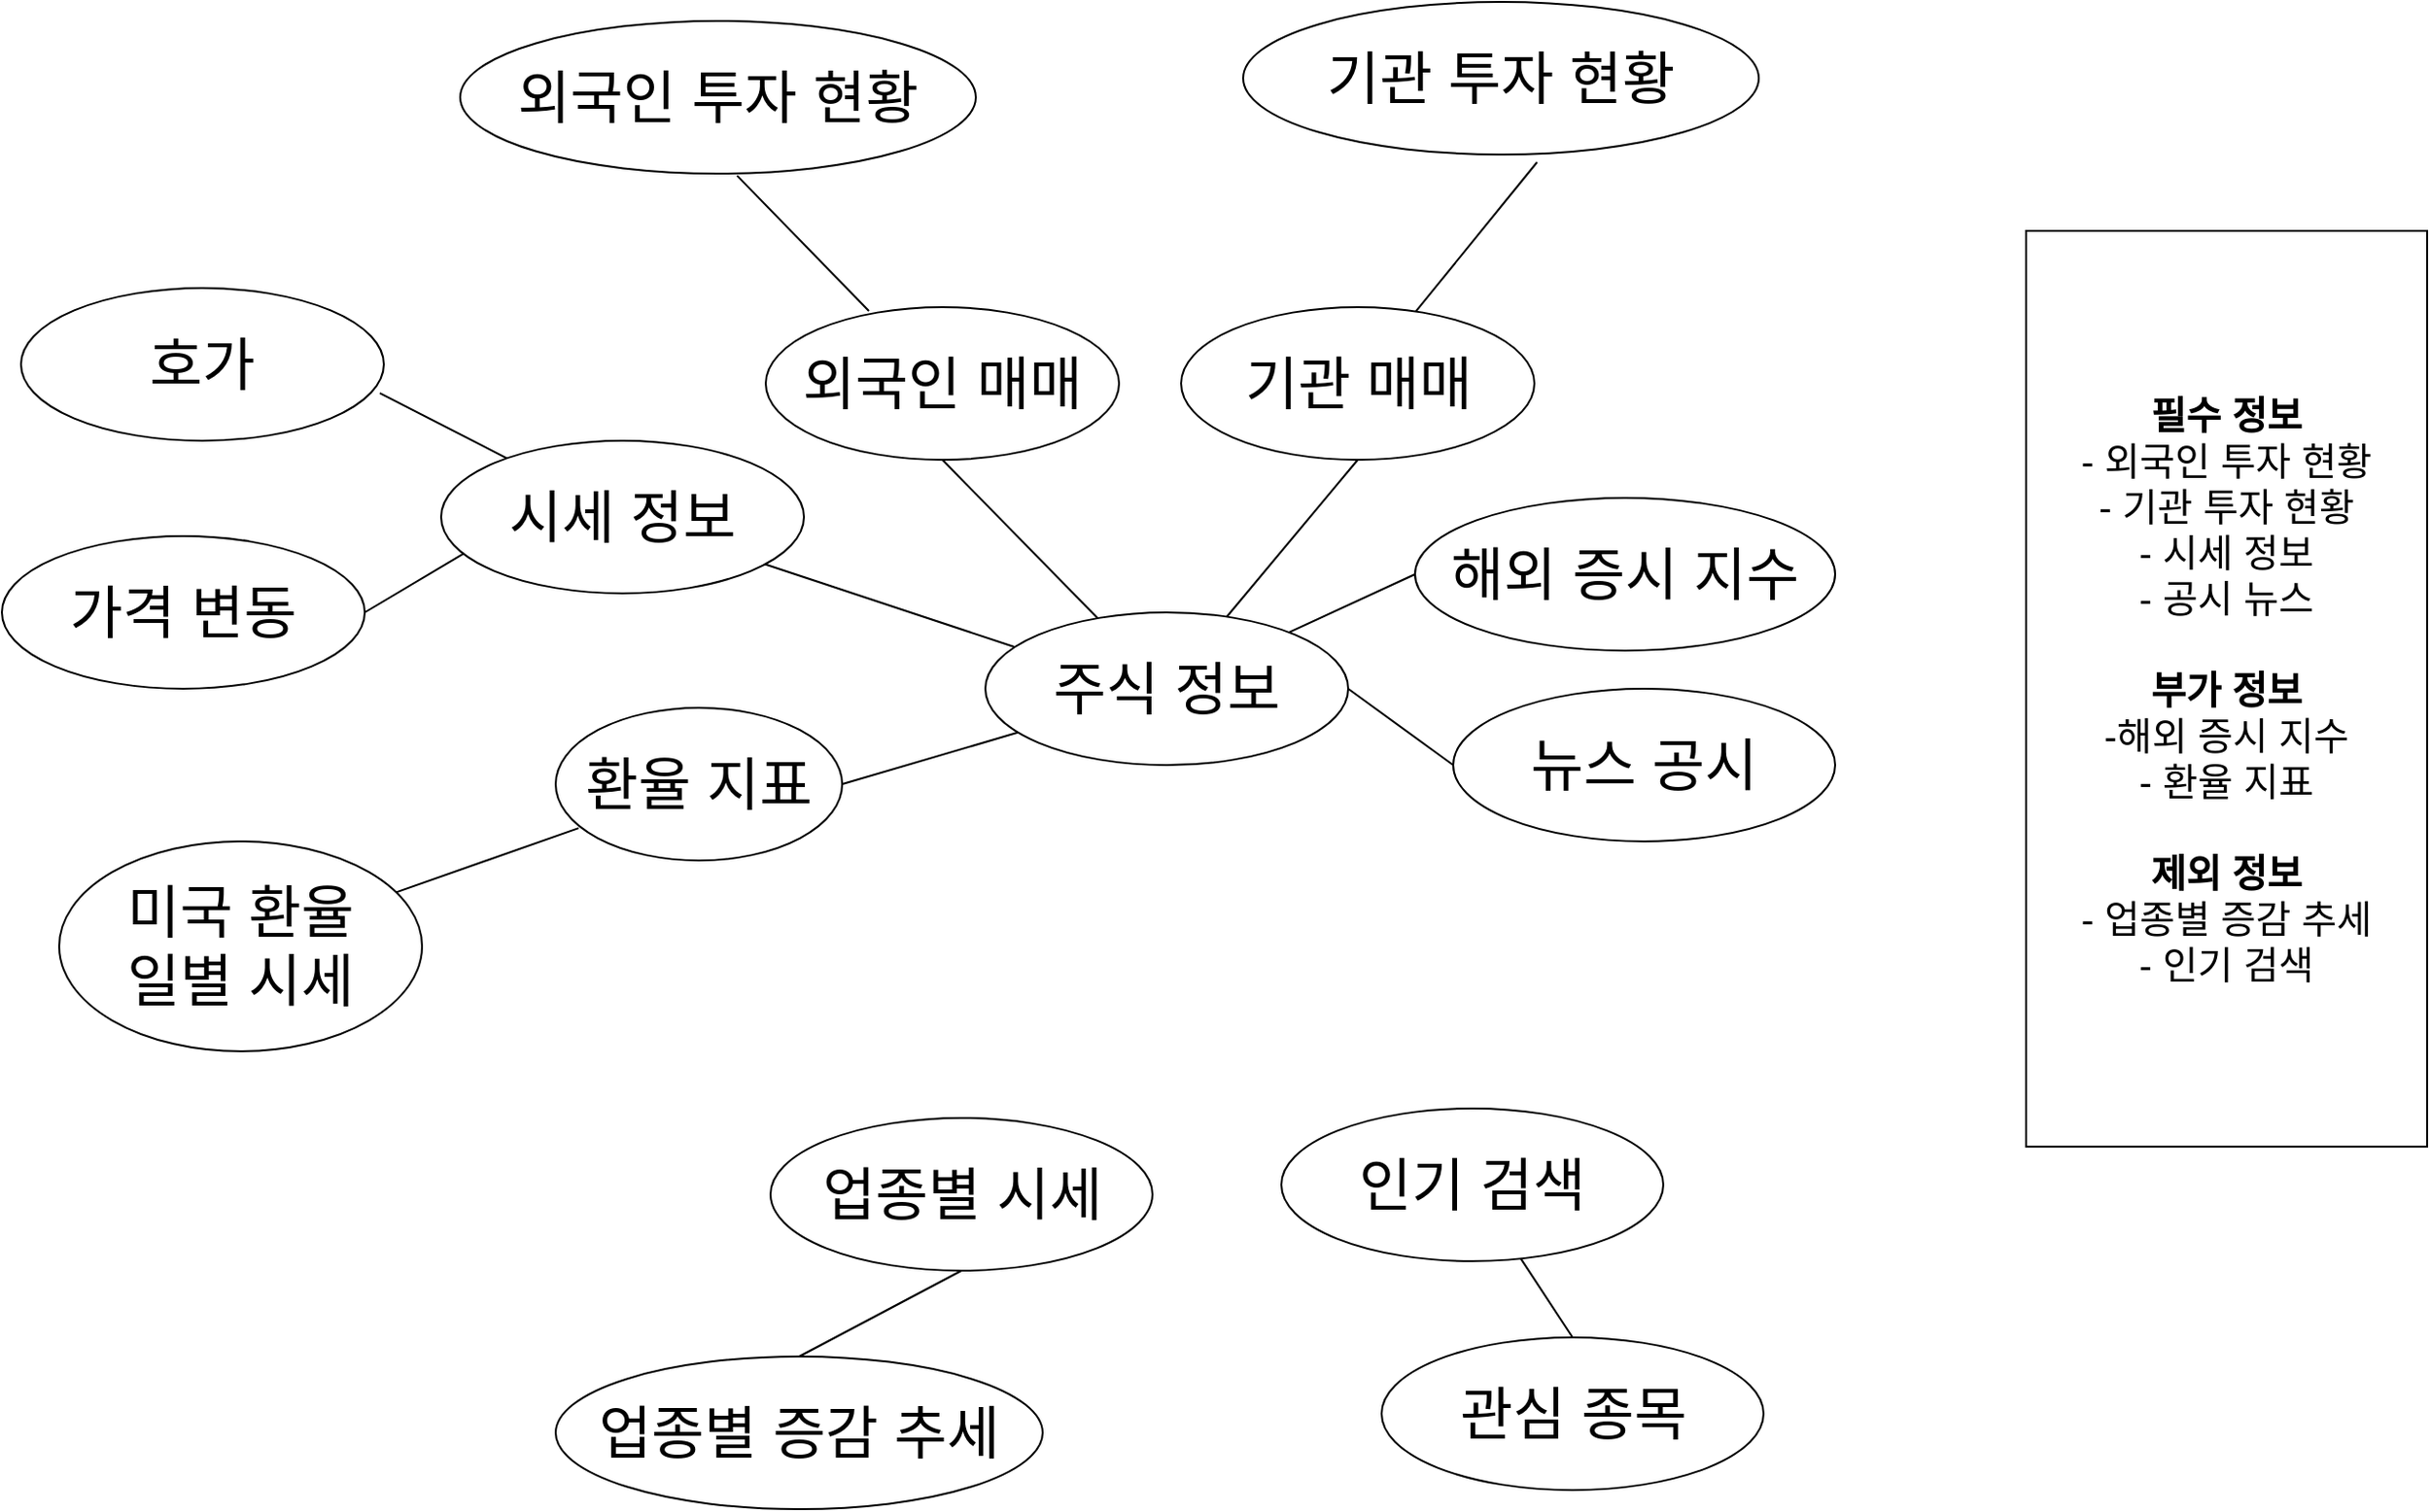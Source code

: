 <mxfile version="14.4.8" type="device"><diagram id="1NpF7276p9V1nn3m2xVE" name="Page-1"><mxGraphModel dx="2249" dy="737" grid="1" gridSize="10" guides="1" tooltips="1" connect="1" arrows="1" fold="1" page="1" pageScale="1" pageWidth="827" pageHeight="1169" math="0" shadow="0"><root><mxCell id="0"/><mxCell id="1" parent="0"/><mxCell id="fpTWJ1p6kXoWtHZGL756-1" value="&lt;font style=&quot;font-size: 30px&quot;&gt;주식 정보&lt;/font&gt;" style="ellipse;whiteSpace=wrap;html=1;" vertex="1" parent="1"><mxGeometry x="315" y="360" width="190" height="80" as="geometry"/></mxCell><mxCell id="fpTWJ1p6kXoWtHZGL756-3" value="&lt;font style=&quot;font-size: 30px&quot;&gt;업종별 시세&lt;br&gt;&lt;/font&gt;" style="ellipse;whiteSpace=wrap;html=1;" vertex="1" parent="1"><mxGeometry x="202.5" y="625" width="200" height="80" as="geometry"/></mxCell><mxCell id="fpTWJ1p6kXoWtHZGL756-6" value="&lt;span style=&quot;font-size: 30px&quot;&gt;외국인 매매&lt;/span&gt;" style="ellipse;whiteSpace=wrap;html=1;" vertex="1" parent="1"><mxGeometry x="200" y="200" width="185" height="80" as="geometry"/></mxCell><mxCell id="fpTWJ1p6kXoWtHZGL756-7" value="" style="endArrow=none;html=1;entryX=0.5;entryY=1;entryDx=0;entryDy=0;" edge="1" parent="1" source="fpTWJ1p6kXoWtHZGL756-1" target="fpTWJ1p6kXoWtHZGL756-6"><mxGeometry width="50" height="50" relative="1" as="geometry"><mxPoint x="390" y="500" as="sourcePoint"/><mxPoint x="440" y="450" as="targetPoint"/></mxGeometry></mxCell><mxCell id="fpTWJ1p6kXoWtHZGL756-9" value="&lt;font style=&quot;font-size: 30px&quot;&gt;환율 지표&lt;/font&gt;" style="ellipse;whiteSpace=wrap;html=1;" vertex="1" parent="1"><mxGeometry x="90" y="410" width="150" height="80" as="geometry"/></mxCell><mxCell id="fpTWJ1p6kXoWtHZGL756-10" value="" style="endArrow=none;html=1;exitX=1;exitY=0.5;exitDx=0;exitDy=0;" edge="1" parent="1" source="fpTWJ1p6kXoWtHZGL756-9" target="fpTWJ1p6kXoWtHZGL756-1"><mxGeometry width="50" height="50" relative="1" as="geometry"><mxPoint x="390" y="480" as="sourcePoint"/><mxPoint x="440" y="430" as="targetPoint"/></mxGeometry></mxCell><mxCell id="fpTWJ1p6kXoWtHZGL756-11" value="&lt;span style=&quot;font-size: 30px&quot;&gt;기관 매매&lt;/span&gt;" style="ellipse;whiteSpace=wrap;html=1;" vertex="1" parent="1"><mxGeometry x="417.5" y="200" width="185" height="80" as="geometry"/></mxCell><mxCell id="fpTWJ1p6kXoWtHZGL756-12" value="&lt;span style=&quot;font-size: 30px&quot;&gt;해외 증시 지수&lt;/span&gt;" style="ellipse;whiteSpace=wrap;html=1;" vertex="1" parent="1"><mxGeometry x="540" y="300" width="220" height="80" as="geometry"/></mxCell><mxCell id="fpTWJ1p6kXoWtHZGL756-13" value="&lt;font style=&quot;font-size: 30px&quot;&gt;뉴스 공시&lt;br&gt;&lt;/font&gt;" style="ellipse;whiteSpace=wrap;html=1;" vertex="1" parent="1"><mxGeometry x="560" y="400" width="200" height="80" as="geometry"/></mxCell><mxCell id="fpTWJ1p6kXoWtHZGL756-14" value="&lt;font style=&quot;font-size: 30px&quot;&gt;인기 검색&lt;br&gt;&lt;/font&gt;" style="ellipse;whiteSpace=wrap;html=1;" vertex="1" parent="1"><mxGeometry x="470" y="620" width="200" height="80" as="geometry"/></mxCell><mxCell id="fpTWJ1p6kXoWtHZGL756-15" value="" style="endArrow=none;html=1;exitX=0.5;exitY=1;exitDx=0;exitDy=0;" edge="1" parent="1" source="fpTWJ1p6kXoWtHZGL756-11" target="fpTWJ1p6kXoWtHZGL756-1"><mxGeometry width="50" height="50" relative="1" as="geometry"><mxPoint x="390" y="410" as="sourcePoint"/><mxPoint x="410" y="360" as="targetPoint"/></mxGeometry></mxCell><mxCell id="fpTWJ1p6kXoWtHZGL756-16" value="" style="endArrow=none;html=1;entryX=0;entryY=0.5;entryDx=0;entryDy=0;" edge="1" parent="1" source="fpTWJ1p6kXoWtHZGL756-1" target="fpTWJ1p6kXoWtHZGL756-12"><mxGeometry width="50" height="50" relative="1" as="geometry"><mxPoint x="390" y="410" as="sourcePoint"/><mxPoint x="440" y="360" as="targetPoint"/></mxGeometry></mxCell><mxCell id="fpTWJ1p6kXoWtHZGL756-17" value="" style="endArrow=none;html=1;exitX=0;exitY=0.5;exitDx=0;exitDy=0;entryX=1;entryY=0.5;entryDx=0;entryDy=0;" edge="1" parent="1" source="fpTWJ1p6kXoWtHZGL756-13" target="fpTWJ1p6kXoWtHZGL756-1"><mxGeometry width="50" height="50" relative="1" as="geometry"><mxPoint x="390" y="410" as="sourcePoint"/><mxPoint x="440" y="360" as="targetPoint"/></mxGeometry></mxCell><mxCell id="fpTWJ1p6kXoWtHZGL756-22" value="&lt;span style=&quot;font-size: 30px&quot;&gt;외국인 투자 현황&lt;/span&gt;" style="ellipse;whiteSpace=wrap;html=1;" vertex="1" parent="1"><mxGeometry x="40" y="50" width="270" height="80" as="geometry"/></mxCell><mxCell id="fpTWJ1p6kXoWtHZGL756-23" value="" style="endArrow=none;html=1;entryX=0.292;entryY=0.025;entryDx=0;entryDy=0;entryPerimeter=0;exitX=0.537;exitY=1.013;exitDx=0;exitDy=0;exitPerimeter=0;" edge="1" parent="1" source="fpTWJ1p6kXoWtHZGL756-22" target="fpTWJ1p6kXoWtHZGL756-6"><mxGeometry width="50" height="50" relative="1" as="geometry"><mxPoint x="390" y="400" as="sourcePoint"/><mxPoint x="440" y="350" as="targetPoint"/></mxGeometry></mxCell><mxCell id="fpTWJ1p6kXoWtHZGL756-24" value="&lt;span style=&quot;font-size: 30px&quot;&gt;기관 투자 현황&lt;/span&gt;" style="ellipse;whiteSpace=wrap;html=1;" vertex="1" parent="1"><mxGeometry x="450" y="40" width="270" height="80" as="geometry"/></mxCell><mxCell id="fpTWJ1p6kXoWtHZGL756-25" value="" style="endArrow=none;html=1;exitX=0.57;exitY=1.05;exitDx=0;exitDy=0;exitPerimeter=0;" edge="1" parent="1" source="fpTWJ1p6kXoWtHZGL756-24" target="fpTWJ1p6kXoWtHZGL756-11"><mxGeometry width="50" height="50" relative="1" as="geometry"><mxPoint x="390" y="400" as="sourcePoint"/><mxPoint x="440" y="350" as="targetPoint"/></mxGeometry></mxCell><mxCell id="fpTWJ1p6kXoWtHZGL756-27" value="&lt;font style=&quot;font-size: 30px&quot;&gt;시세 정보&lt;/font&gt;" style="ellipse;whiteSpace=wrap;html=1;" vertex="1" parent="1"><mxGeometry x="30" y="270" width="190" height="80" as="geometry"/></mxCell><mxCell id="fpTWJ1p6kXoWtHZGL756-28" value="" style="endArrow=none;html=1;entryX=0.079;entryY=0.225;entryDx=0;entryDy=0;entryPerimeter=0;" edge="1" parent="1" source="fpTWJ1p6kXoWtHZGL756-27" target="fpTWJ1p6kXoWtHZGL756-1"><mxGeometry width="50" height="50" relative="1" as="geometry"><mxPoint x="390" y="400" as="sourcePoint"/><mxPoint x="440" y="350" as="targetPoint"/></mxGeometry></mxCell><mxCell id="fpTWJ1p6kXoWtHZGL756-29" value="&lt;font style=&quot;font-size: 30px&quot;&gt;호가&lt;/font&gt;" style="ellipse;whiteSpace=wrap;html=1;" vertex="1" parent="1"><mxGeometry x="-190" y="190" width="190" height="80" as="geometry"/></mxCell><mxCell id="fpTWJ1p6kXoWtHZGL756-31" value="&lt;span style=&quot;font-size: 30px&quot;&gt;가격 변동&lt;/span&gt;" style="ellipse;whiteSpace=wrap;html=1;" vertex="1" parent="1"><mxGeometry x="-200" y="320" width="190" height="80" as="geometry"/></mxCell><mxCell id="fpTWJ1p6kXoWtHZGL756-32" value="" style="endArrow=none;html=1;exitX=1;exitY=0.5;exitDx=0;exitDy=0;entryX=0.063;entryY=0.738;entryDx=0;entryDy=0;entryPerimeter=0;" edge="1" parent="1" source="fpTWJ1p6kXoWtHZGL756-31" target="fpTWJ1p6kXoWtHZGL756-27"><mxGeometry width="50" height="50" relative="1" as="geometry"><mxPoint x="390" y="400" as="sourcePoint"/><mxPoint x="440" y="350" as="targetPoint"/></mxGeometry></mxCell><mxCell id="fpTWJ1p6kXoWtHZGL756-33" value="" style="endArrow=none;html=1;exitX=0.989;exitY=0.688;exitDx=0;exitDy=0;exitPerimeter=0;" edge="1" parent="1" source="fpTWJ1p6kXoWtHZGL756-29" target="fpTWJ1p6kXoWtHZGL756-27"><mxGeometry width="50" height="50" relative="1" as="geometry"><mxPoint x="390" y="400" as="sourcePoint"/><mxPoint x="440" y="350" as="targetPoint"/></mxGeometry></mxCell><mxCell id="fpTWJ1p6kXoWtHZGL756-34" value="&lt;font style=&quot;font-size: 30px&quot;&gt;미국 환율&lt;br&gt;일별 시세&lt;br&gt;&lt;/font&gt;" style="ellipse;whiteSpace=wrap;html=1;" vertex="1" parent="1"><mxGeometry x="-170" y="480" width="190" height="110" as="geometry"/></mxCell><mxCell id="fpTWJ1p6kXoWtHZGL756-35" value="" style="endArrow=none;html=1;entryX=0.08;entryY=0.788;entryDx=0;entryDy=0;entryPerimeter=0;" edge="1" parent="1" source="fpTWJ1p6kXoWtHZGL756-34" target="fpTWJ1p6kXoWtHZGL756-9"><mxGeometry width="50" height="50" relative="1" as="geometry"><mxPoint x="390" y="580" as="sourcePoint"/><mxPoint x="440" y="530" as="targetPoint"/></mxGeometry></mxCell><mxCell id="fpTWJ1p6kXoWtHZGL756-36" value="&lt;font style=&quot;font-size: 30px&quot;&gt;업종별 증감 추세&lt;br&gt;&lt;/font&gt;" style="ellipse;whiteSpace=wrap;html=1;" vertex="1" parent="1"><mxGeometry x="90" y="750" width="255" height="80" as="geometry"/></mxCell><mxCell id="fpTWJ1p6kXoWtHZGL756-37" value="" style="endArrow=none;html=1;exitX=0.5;exitY=0;exitDx=0;exitDy=0;entryX=0.5;entryY=1;entryDx=0;entryDy=0;" edge="1" parent="1" source="fpTWJ1p6kXoWtHZGL756-36" target="fpTWJ1p6kXoWtHZGL756-3"><mxGeometry width="50" height="50" relative="1" as="geometry"><mxPoint x="442.5" y="580" as="sourcePoint"/><mxPoint x="492.5" y="530" as="targetPoint"/></mxGeometry></mxCell><mxCell id="fpTWJ1p6kXoWtHZGL756-38" value="&lt;font style=&quot;font-size: 30px&quot;&gt;관심 종목&lt;br&gt;&lt;/font&gt;" style="ellipse;whiteSpace=wrap;html=1;" vertex="1" parent="1"><mxGeometry x="522.5" y="740" width="200" height="80" as="geometry"/></mxCell><mxCell id="fpTWJ1p6kXoWtHZGL756-39" value="" style="endArrow=none;html=1;exitX=0.5;exitY=0;exitDx=0;exitDy=0;" edge="1" parent="1" source="fpTWJ1p6kXoWtHZGL756-38" target="fpTWJ1p6kXoWtHZGL756-14"><mxGeometry width="50" height="50" relative="1" as="geometry"><mxPoint x="442.5" y="580" as="sourcePoint"/><mxPoint x="492.5" y="530" as="targetPoint"/></mxGeometry></mxCell><mxCell id="fpTWJ1p6kXoWtHZGL756-41" value="&lt;font style=&quot;font-size: 20px&quot;&gt;&lt;b&gt;필수 정보&lt;br&gt;&lt;/b&gt;- 외국인 투자 현황&lt;br&gt;- 기관 투자 현황&lt;br&gt;- 시세 정보&lt;br&gt;- 공시 뉴스&lt;br&gt;&lt;br&gt;&lt;b&gt;부가 정보&lt;br&gt;&lt;/b&gt;-해외 증시 지수&lt;br&gt;- 환율 지표&lt;br&gt;&lt;b&gt;&lt;br&gt;제외 정보&lt;br&gt;&lt;/b&gt;- 업종별 증감 추세&lt;br&gt;- 인기 검색&lt;/font&gt;" style="rounded=0;whiteSpace=wrap;html=1;" vertex="1" parent="1"><mxGeometry x="860" y="160" width="210" height="480" as="geometry"/></mxCell></root></mxGraphModel></diagram></mxfile>